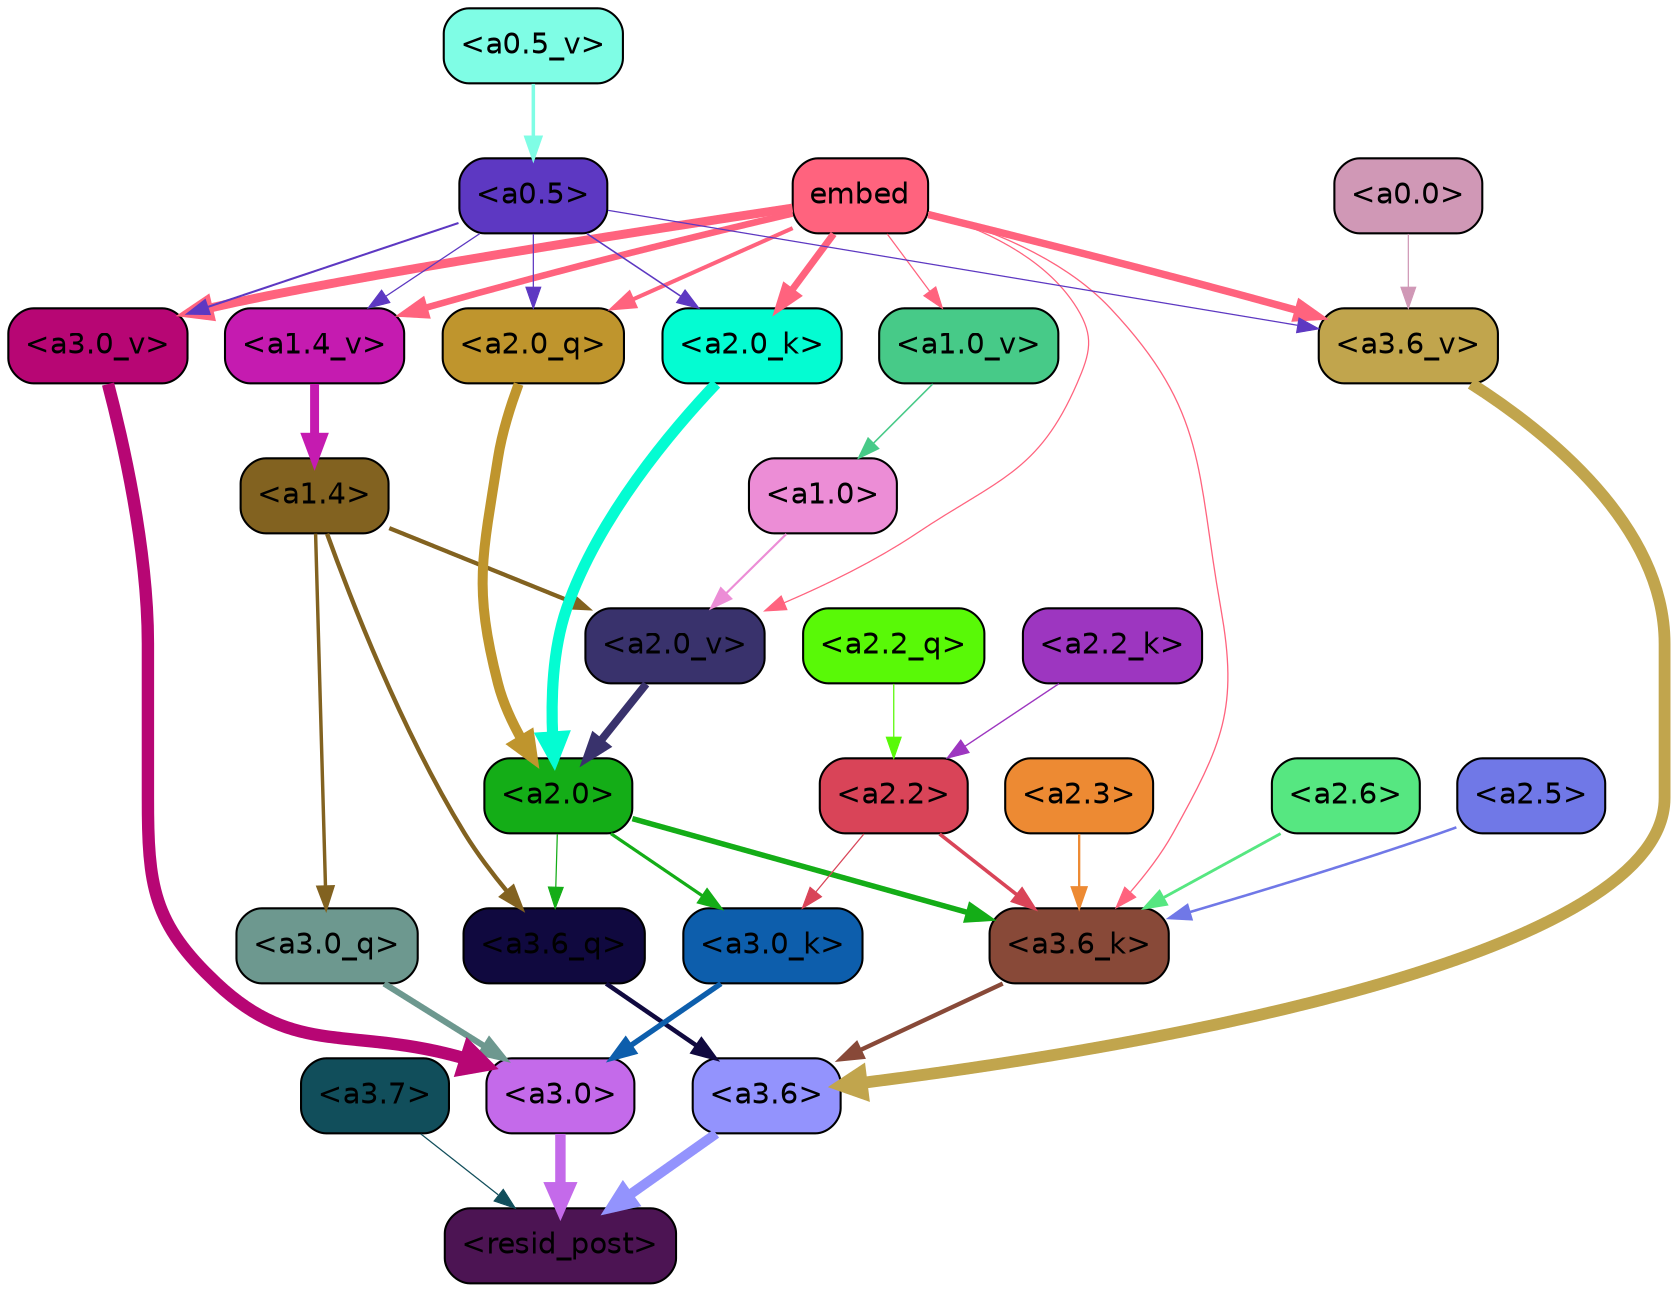 strict digraph "" {
	graph [bgcolor=transparent,
		layout=dot,
		overlap=false,
		splines=true
	];
	"<a3.7>"	[color=black,
		fillcolor="#114e5b",
		fontname=Helvetica,
		shape=box,
		style="filled, rounded"];
	"<resid_post>"	[color=black,
		fillcolor="#4c1453",
		fontname=Helvetica,
		shape=box,
		style="filled, rounded"];
	"<a3.7>" -> "<resid_post>"	[color="#114e5b",
		penwidth=0.6];
	"<a3.6>"	[color=black,
		fillcolor="#9393fd",
		fontname=Helvetica,
		shape=box,
		style="filled, rounded"];
	"<a3.6>" -> "<resid_post>"	[color="#9393fd",
		penwidth=4.748674273490906];
	"<a3.0>"	[color=black,
		fillcolor="#c46aea",
		fontname=Helvetica,
		shape=box,
		style="filled, rounded"];
	"<a3.0>" -> "<resid_post>"	[color="#c46aea",
		penwidth=5.004031300544739];
	"<a3.6_q>"	[color=black,
		fillcolor="#10093f",
		fontname=Helvetica,
		shape=box,
		style="filled, rounded"];
	"<a3.6_q>" -> "<a3.6>"	[color="#10093f",
		penwidth=2.1656854450702667];
	"<a3.0_q>"	[color=black,
		fillcolor="#6d988f",
		fontname=Helvetica,
		shape=box,
		style="filled, rounded"];
	"<a3.0_q>" -> "<a3.0>"	[color="#6d988f",
		penwidth=2.95696559548378];
	"<a3.6_k>"	[color=black,
		fillcolor="#884938",
		fontname=Helvetica,
		shape=box,
		style="filled, rounded"];
	"<a3.6_k>" -> "<a3.6>"	[color="#884938",
		penwidth=2.086437076330185];
	"<a3.0_k>"	[color=black,
		fillcolor="#0d5eac",
		fontname=Helvetica,
		shape=box,
		style="filled, rounded"];
	"<a3.0_k>" -> "<a3.0>"	[color="#0d5eac",
		penwidth=2.5988530814647675];
	"<a3.6_v>"	[color=black,
		fillcolor="#c1a54d",
		fontname=Helvetica,
		shape=box,
		style="filled, rounded"];
	"<a3.6_v>" -> "<a3.6>"	[color="#c1a54d",
		penwidth=5.669987380504608];
	"<a3.0_v>"	[color=black,
		fillcolor="#b70674",
		fontname=Helvetica,
		shape=box,
		style="filled, rounded"];
	"<a3.0_v>" -> "<a3.0>"	[color="#b70674",
		penwidth=5.9515902400016785];
	"<a2.0>"	[color=black,
		fillcolor="#14ad17",
		fontname=Helvetica,
		shape=box,
		style="filled, rounded"];
	"<a2.0>" -> "<a3.6_q>"	[color="#14ad17",
		penwidth=0.6];
	"<a2.0>" -> "<a3.6_k>"	[color="#14ad17",
		penwidth=2.6423546075820923];
	"<a2.0>" -> "<a3.0_k>"	[color="#14ad17",
		penwidth=1.5482127666473389];
	"<a1.4>"	[color=black,
		fillcolor="#826220",
		fontname=Helvetica,
		shape=box,
		style="filled, rounded"];
	"<a1.4>" -> "<a3.6_q>"	[color="#826220",
		penwidth=2.1035547256469727];
	"<a1.4>" -> "<a3.0_q>"	[color="#826220",
		penwidth=1.6541699171066284];
	"<a2.0_v>"	[color=black,
		fillcolor="#39326c",
		fontname=Helvetica,
		shape=box,
		style="filled, rounded"];
	"<a1.4>" -> "<a2.0_v>"	[color="#826220",
		penwidth=2.048949420452118];
	"<a2.6>"	[color=black,
		fillcolor="#56e781",
		fontname=Helvetica,
		shape=box,
		style="filled, rounded"];
	"<a2.6>" -> "<a3.6_k>"	[color="#56e781",
		penwidth=1.3718644380569458];
	"<a2.5>"	[color=black,
		fillcolor="#7078e7",
		fontname=Helvetica,
		shape=box,
		style="filled, rounded"];
	"<a2.5>" -> "<a3.6_k>"	[color="#7078e7",
		penwidth=1.231603980064392];
	"<a2.3>"	[color=black,
		fillcolor="#ed8a33",
		fontname=Helvetica,
		shape=box,
		style="filled, rounded"];
	"<a2.3>" -> "<a3.6_k>"	[color="#ed8a33",
		penwidth=1.1117559671401978];
	"<a2.2>"	[color=black,
		fillcolor="#d94458",
		fontname=Helvetica,
		shape=box,
		style="filled, rounded"];
	"<a2.2>" -> "<a3.6_k>"	[color="#d94458",
		penwidth=1.7315057516098022];
	"<a2.2>" -> "<a3.0_k>"	[color="#d94458",
		penwidth=0.6];
	embed	[color=black,
		fillcolor="#ff637e",
		fontname=Helvetica,
		shape=box,
		style="filled, rounded"];
	embed -> "<a3.6_k>"	[color="#ff637e",
		penwidth=0.6229734420776367];
	embed -> "<a3.6_v>"	[color="#ff637e",
		penwidth=3.56406831741333];
	embed -> "<a3.0_v>"	[color="#ff637e",
		penwidth=4.293717980384827];
	"<a2.0_q>"	[color=black,
		fillcolor="#bf952d",
		fontname=Helvetica,
		shape=box,
		style="filled, rounded"];
	embed -> "<a2.0_q>"	[color="#ff637e",
		penwidth=1.9479764699935913];
	"<a2.0_k>"	[color=black,
		fillcolor="#04fcd2",
		fontname=Helvetica,
		shape=box,
		style="filled, rounded"];
	embed -> "<a2.0_k>"	[color="#ff637e",
		penwidth=3.348647713661194];
	embed -> "<a2.0_v>"	[color="#ff637e",
		penwidth=0.6];
	"<a1.4_v>"	[color=black,
		fillcolor="#c51bb0",
		fontname=Helvetica,
		shape=box,
		style="filled, rounded"];
	embed -> "<a1.4_v>"	[color="#ff637e",
		penwidth=3.1658360958099365];
	"<a1.0_v>"	[color=black,
		fillcolor="#47ca88",
		fontname=Helvetica,
		shape=box,
		style="filled, rounded"];
	embed -> "<a1.0_v>"	[color="#ff637e",
		penwidth=0.6];
	"<a0.5>"	[color=black,
		fillcolor="#5d38c2",
		fontname=Helvetica,
		shape=box,
		style="filled, rounded"];
	"<a0.5>" -> "<a3.6_v>"	[color="#5d38c2",
		penwidth=0.6];
	"<a0.5>" -> "<a3.0_v>"	[color="#5d38c2",
		penwidth=0.9916514158248901];
	"<a0.5>" -> "<a2.0_q>"	[color="#5d38c2",
		penwidth=0.6];
	"<a0.5>" -> "<a2.0_k>"	[color="#5d38c2",
		penwidth=0.7479127645492554];
	"<a0.5>" -> "<a1.4_v>"	[color="#5d38c2",
		penwidth=0.6];
	"<a0.0>"	[color=black,
		fillcolor="#d098b6",
		fontname=Helvetica,
		shape=box,
		style="filled, rounded"];
	"<a0.0>" -> "<a3.6_v>"	[color="#d098b6",
		penwidth=0.6];
	"<a2.2_q>"	[color=black,
		fillcolor="#59f907",
		fontname=Helvetica,
		shape=box,
		style="filled, rounded"];
	"<a2.2_q>" -> "<a2.2>"	[color="#59f907",
		penwidth=0.6068362593650818];
	"<a2.0_q>" -> "<a2.0>"	[color="#bf952d",
		penwidth=4.801594913005829];
	"<a2.2_k>"	[color=black,
		fillcolor="#9d36c0",
		fontname=Helvetica,
		shape=box,
		style="filled, rounded"];
	"<a2.2_k>" -> "<a2.2>"	[color="#9d36c0",
		penwidth=0.6648573875427246];
	"<a2.0_k>" -> "<a2.0>"	[color="#04fcd2",
		penwidth=5.364346981048584];
	"<a2.0_v>" -> "<a2.0>"	[color="#39326c",
		penwidth=3.76983106136322];
	"<a1.0>"	[color=black,
		fillcolor="#ec8dd6",
		fontname=Helvetica,
		shape=box,
		style="filled, rounded"];
	"<a1.0>" -> "<a2.0_v>"	[color="#ec8dd6",
		penwidth=1.0333166718482971];
	"<a1.4_v>" -> "<a1.4>"	[color="#c51bb0",
		penwidth=4.295930981636047];
	"<a1.0_v>" -> "<a1.0>"	[color="#47ca88",
		penwidth=0.7506231069564819];
	"<a0.5_v>"	[color=black,
		fillcolor="#7ffde5",
		fontname=Helvetica,
		shape=box,
		style="filled, rounded"];
	"<a0.5_v>" -> "<a0.5>"	[color="#7ffde5",
		penwidth=1.6795680522918701];
}

